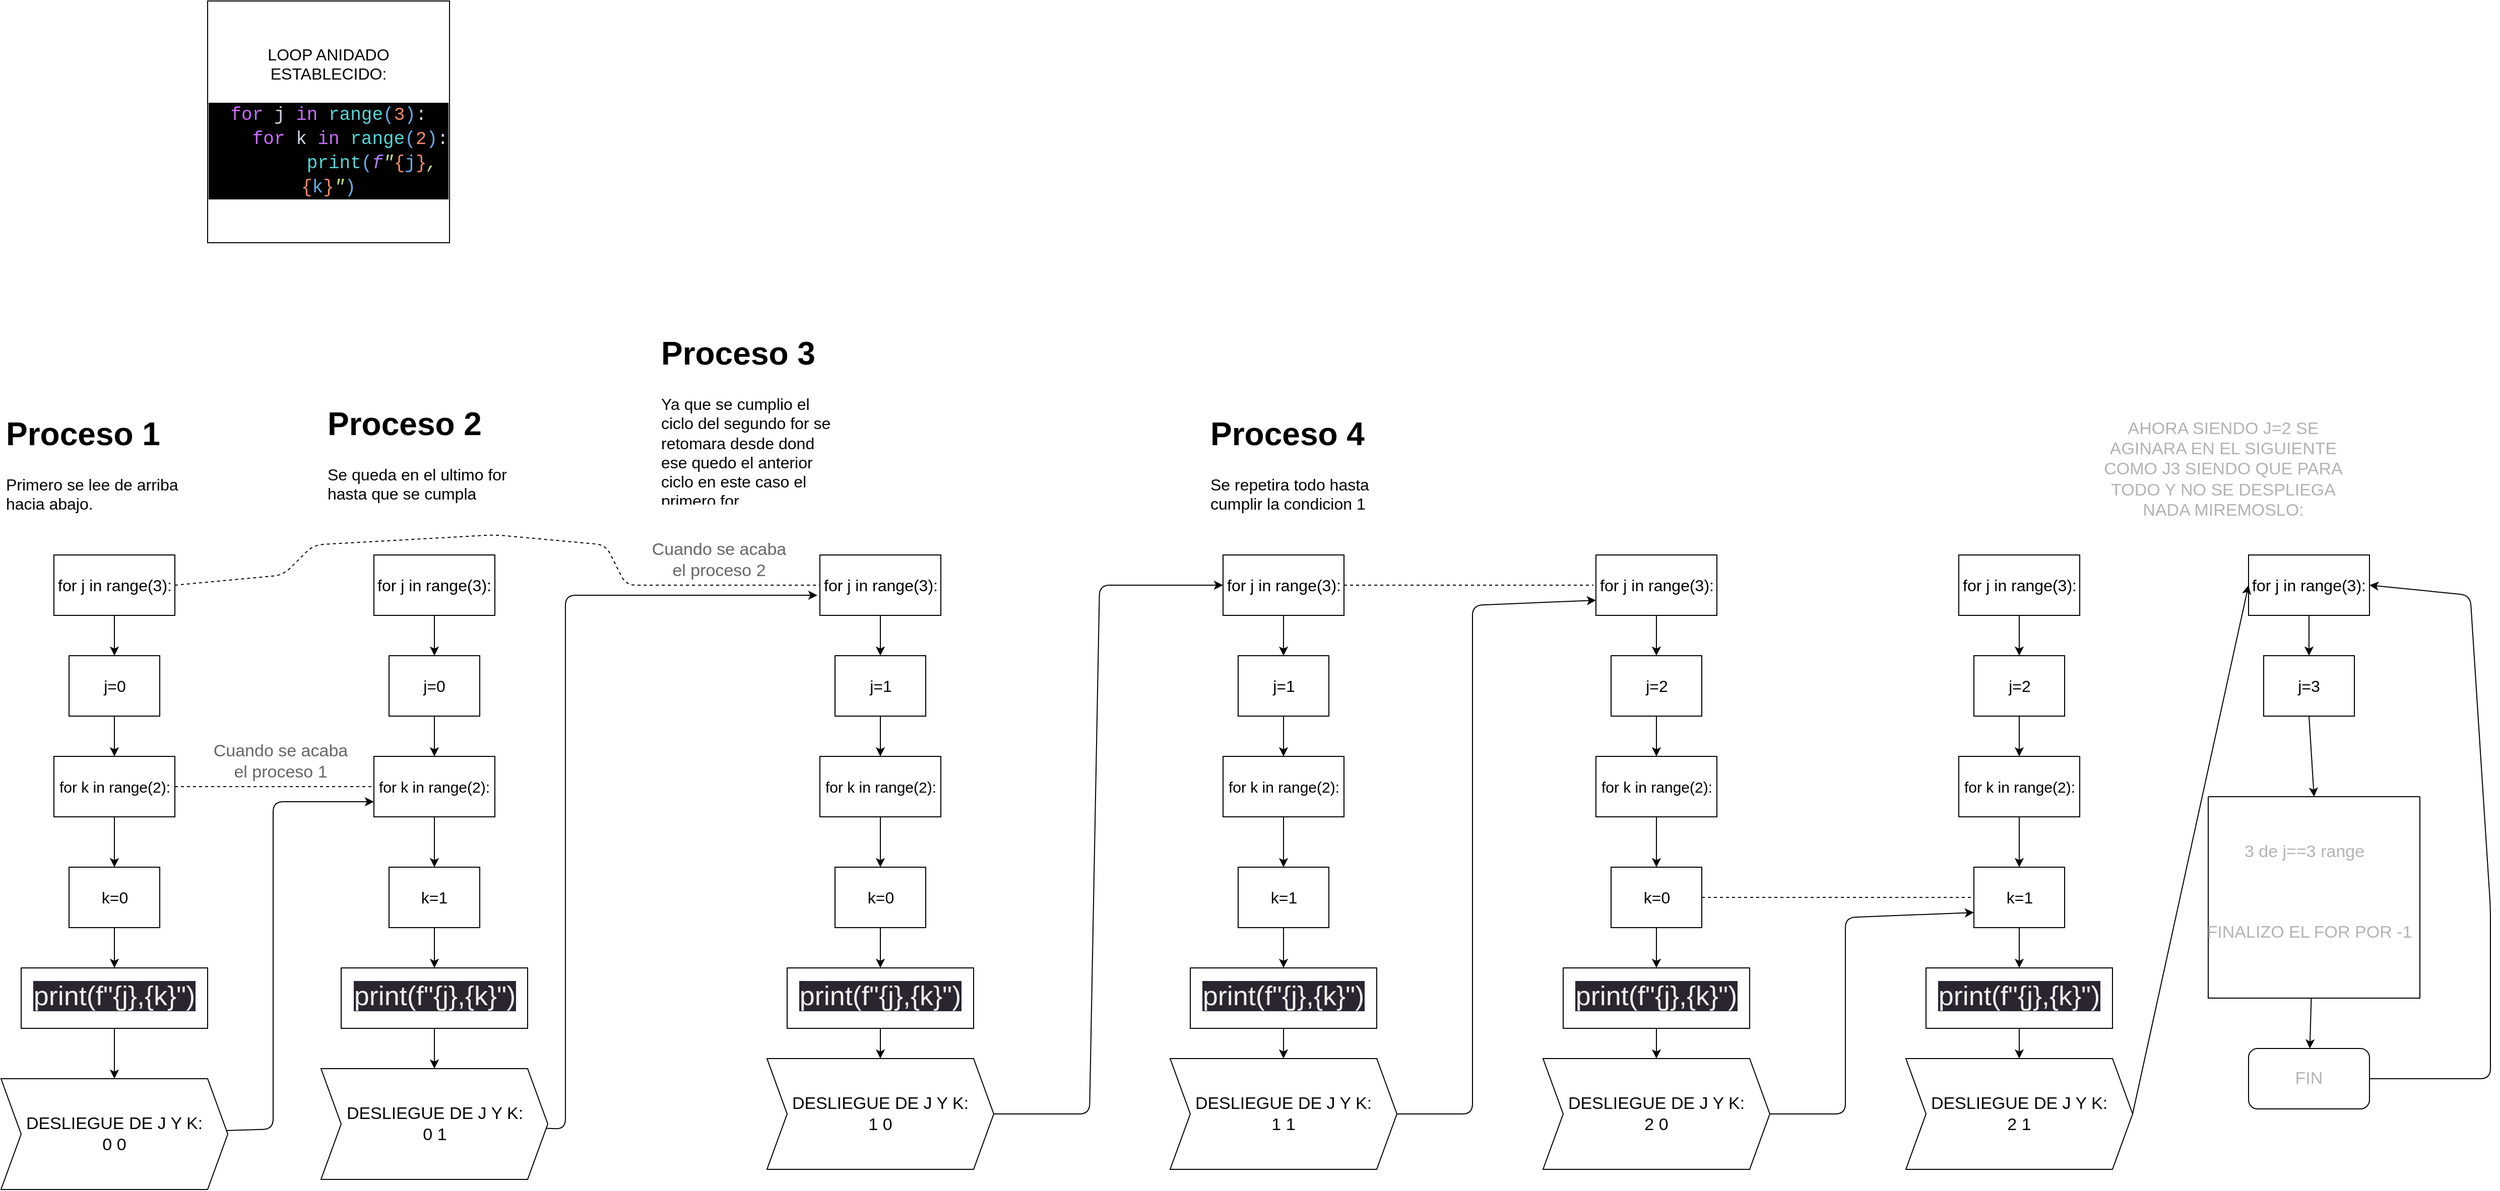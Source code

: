 <mxfile>
    <diagram id="XesADkU7Vc78DUeZVHDe" name="Página-1">
        <mxGraphModel dx="1268" dy="2216" grid="1" gridSize="10" guides="1" tooltips="1" connect="1" arrows="1" fold="1" page="1" pageScale="1" pageWidth="827" pageHeight="1169" math="0" shadow="0">
            <root>
                <mxCell id="0"/>
                <mxCell id="1" parent="0"/>
                <mxCell id="2" value="for j in range(3):" style="rounded=0;whiteSpace=wrap;html=1;fontSize=16;" parent="1" vertex="1">
                    <mxGeometry x="52.5" y="30" width="120" height="60" as="geometry"/>
                </mxCell>
                <mxCell id="3" value="for k in range(2):" style="rounded=0;whiteSpace=wrap;html=1;fontSize=15;" parent="1" vertex="1">
                    <mxGeometry x="52.5" y="230" width="120" height="60" as="geometry"/>
                </mxCell>
                <mxCell id="7" value="" style="endArrow=classic;html=1;fontSize=16;exitX=0.5;exitY=1;exitDx=0;exitDy=0;entryX=0.5;entryY=0;entryDx=0;entryDy=0;" parent="1" source="2" target="11" edge="1">
                    <mxGeometry width="50" height="50" relative="1" as="geometry">
                        <mxPoint x="150" y="250" as="sourcePoint"/>
                        <mxPoint x="200" y="200" as="targetPoint"/>
                    </mxGeometry>
                </mxCell>
                <mxCell id="8" value="" style="endArrow=classic;html=1;fontSize=16;exitX=0.5;exitY=1;exitDx=0;exitDy=0;entryX=0.5;entryY=0;entryDx=0;entryDy=0;" parent="1" source="3" target="12" edge="1">
                    <mxGeometry width="50" height="50" relative="1" as="geometry">
                        <mxPoint x="120" y="370" as="sourcePoint"/>
                        <mxPoint x="170" y="320" as="targetPoint"/>
                    </mxGeometry>
                </mxCell>
                <mxCell id="11" value="j=0" style="rounded=0;whiteSpace=wrap;html=1;fontSize=16;" parent="1" vertex="1">
                    <mxGeometry x="67.5" y="130" width="90" height="60" as="geometry"/>
                </mxCell>
                <mxCell id="12" value="k=0" style="rounded=0;whiteSpace=wrap;html=1;fontSize=16;" parent="1" vertex="1">
                    <mxGeometry x="67.5" y="340" width="90" height="60" as="geometry"/>
                </mxCell>
                <mxCell id="13" value="" style="endArrow=classic;html=1;fontSize=16;exitX=0.5;exitY=1;exitDx=0;exitDy=0;entryX=0.5;entryY=0;entryDx=0;entryDy=0;" parent="1" source="12" target="18" edge="1">
                    <mxGeometry width="50" height="50" relative="1" as="geometry">
                        <mxPoint x="120" y="490" as="sourcePoint"/>
                        <mxPoint x="95" y="440" as="targetPoint"/>
                        <Array as="points"/>
                    </mxGeometry>
                </mxCell>
                <mxCell id="14" value="" style="endArrow=classic;html=1;fontSize=16;exitX=0.5;exitY=1;exitDx=0;exitDy=0;entryX=0.5;entryY=0;entryDx=0;entryDy=0;" parent="1" source="11" target="3" edge="1">
                    <mxGeometry width="50" height="50" relative="1" as="geometry">
                        <mxPoint x="120" y="490" as="sourcePoint"/>
                        <mxPoint x="170" y="440" as="targetPoint"/>
                    </mxGeometry>
                </mxCell>
                <mxCell id="15" value="&lt;h1&gt;Proceso 1&lt;/h1&gt;&lt;p&gt;Primero se lee de arriba hacia abajo.&lt;/p&gt;" style="text;html=1;strokeColor=none;fillColor=none;spacing=5;spacingTop=-20;whiteSpace=wrap;overflow=hidden;rounded=0;fontSize=16;" parent="1" vertex="1">
                    <mxGeometry y="-120" width="190" height="120" as="geometry"/>
                </mxCell>
                <mxCell id="17" value="LOOP ANIDADO ESTABLECIDO:&lt;br&gt;&lt;br&gt;&lt;div style=&quot;color: rgb(206, 213, 229); background-color: rgb(0, 0, 0); font-family: &amp;quot;Terminess Nerd Font&amp;quot;, Consolas, &amp;quot;Courier New&amp;quot;, monospace; font-size: 18px; line-height: 24px;&quot;&gt;&lt;div&gt;&lt;span style=&quot;color: #cb6cfe;&quot;&gt;for&lt;/span&gt; j &lt;span style=&quot;color: #cb6cfe;&quot;&gt;in&lt;/span&gt; &lt;span style=&quot;color: #56d6d6;&quot;&gt;range&lt;/span&gt;&lt;span style=&quot;color: #61afef;&quot;&gt;(&lt;/span&gt;&lt;span style=&quot;color: #f78c6c;&quot;&gt;3&lt;/span&gt;&lt;span style=&quot;color: #61afef;&quot;&gt;)&lt;/span&gt;:&lt;/div&gt;&lt;div&gt;&amp;nbsp; &amp;nbsp; &lt;span style=&quot;color: #cb6cfe;&quot;&gt;for&lt;/span&gt; k &lt;span style=&quot;color: #cb6cfe;&quot;&gt;in&lt;/span&gt; &lt;span style=&quot;color: #56d6d6;&quot;&gt;range&lt;/span&gt;&lt;span style=&quot;color: #61afef;&quot;&gt;(&lt;/span&gt;&lt;span style=&quot;color: #f78c6c;&quot;&gt;2&lt;/span&gt;&lt;span style=&quot;color: #61afef;&quot;&gt;)&lt;/span&gt;:&lt;/div&gt;&lt;div&gt;&amp;nbsp; &amp;nbsp; &amp;nbsp; &amp;nbsp; &lt;span style=&quot;color: #56d6d6;&quot;&gt;print&lt;/span&gt;&lt;span style=&quot;color: #61afef;&quot;&gt;(&lt;/span&gt;&lt;span style=&quot;color: #ae81ff;font-style: italic;&quot;&gt;f&lt;/span&gt;&lt;span style=&quot;color: #c3e88d;font-style: italic;&quot;&gt;&quot;&lt;/span&gt;&lt;span style=&quot;color: #f78c6c;&quot;&gt;{&lt;/span&gt;&lt;span style=&quot;color: #61afef;&quot;&gt;j&lt;/span&gt;&lt;span style=&quot;color: #f78c6c;&quot;&gt;}&lt;/span&gt;&lt;span style=&quot;color: #c3e88d;font-style: italic;&quot;&gt;,&lt;/span&gt;&lt;span style=&quot;color: #f78c6c;&quot;&gt;{&lt;/span&gt;&lt;span style=&quot;color: #61afef;&quot;&gt;k&lt;/span&gt;&lt;span style=&quot;color: #f78c6c;&quot;&gt;}&lt;/span&gt;&lt;span style=&quot;color: #c3e88d;font-style: italic;&quot;&gt;&quot;&lt;/span&gt;&lt;span style=&quot;color: #61afef;&quot;&gt;)&lt;/span&gt;&lt;/div&gt;&lt;/div&gt;" style="whiteSpace=wrap;html=1;aspect=fixed;fontSize=16;" parent="1" vertex="1">
                    <mxGeometry x="205" y="-520" width="240" height="240" as="geometry"/>
                </mxCell>
                <mxCell id="23" style="edgeStyle=none;html=1;exitX=0.5;exitY=1;exitDx=0;exitDy=0;entryX=0.5;entryY=0;entryDx=0;entryDy=0;fontSize=17;" parent="1" source="18" target="22" edge="1">
                    <mxGeometry relative="1" as="geometry"/>
                </mxCell>
                <mxCell id="18" value="&#10;&lt;span style=&quot;color: rgb(240, 240, 240); font-family: Helvetica; font-size: 27px; font-style: normal; font-variant-ligatures: normal; font-variant-caps: normal; font-weight: 400; letter-spacing: normal; orphans: 2; text-indent: 0px; text-transform: none; widows: 2; word-spacing: 0px; -webkit-text-stroke-width: 0px; background-color: rgb(42, 37, 47); text-decoration-thickness: initial; text-decoration-style: initial; text-decoration-color: initial; float: none; display: inline !important;&quot;&gt;print(f&quot;{j},{k}&quot;)&lt;/span&gt;&#10;&#10;" style="rounded=0;whiteSpace=wrap;html=1;fontSize=27;align=center;verticalAlign=middle;spacingTop=28;" parent="1" vertex="1">
                    <mxGeometry x="20" y="440" width="185" height="60" as="geometry"/>
                </mxCell>
                <mxCell id="48" style="edgeStyle=none;html=1;fontSize=17;entryX=0;entryY=0.75;entryDx=0;entryDy=0;" parent="1" source="22" target="30" edge="1">
                    <mxGeometry relative="1" as="geometry">
                        <mxPoint x="250" y="595" as="targetPoint"/>
                        <Array as="points">
                            <mxPoint x="270" y="600"/>
                            <mxPoint x="270" y="570"/>
                            <mxPoint x="270" y="520"/>
                            <mxPoint x="270" y="440"/>
                            <mxPoint x="270" y="275"/>
                        </Array>
                    </mxGeometry>
                </mxCell>
                <mxCell id="22" value="DESLIEGUE DE J Y K:&lt;br style=&quot;font-size: 17px;&quot;&gt;0 0" style="shape=step;perimeter=stepPerimeter;whiteSpace=wrap;html=1;fixedSize=1;fontSize=17;" parent="1" vertex="1">
                    <mxGeometry y="550" width="225" height="110" as="geometry"/>
                </mxCell>
                <mxCell id="29" value="for j in range(3):" style="rounded=0;whiteSpace=wrap;html=1;fontSize=16;" parent="1" vertex="1">
                    <mxGeometry x="370" y="30" width="120" height="60" as="geometry"/>
                </mxCell>
                <mxCell id="30" value="for k in range(2):" style="rounded=0;whiteSpace=wrap;html=1;fontSize=15;" parent="1" vertex="1">
                    <mxGeometry x="370" y="230" width="120" height="60" as="geometry"/>
                </mxCell>
                <mxCell id="31" value="" style="endArrow=classic;html=1;fontSize=16;exitX=0.5;exitY=1;exitDx=0;exitDy=0;entryX=0.5;entryY=0;entryDx=0;entryDy=0;" parent="1" source="29" target="33" edge="1">
                    <mxGeometry width="50" height="50" relative="1" as="geometry">
                        <mxPoint x="467.5" y="250" as="sourcePoint"/>
                        <mxPoint x="517.5" y="200" as="targetPoint"/>
                    </mxGeometry>
                </mxCell>
                <mxCell id="32" value="" style="endArrow=classic;html=1;fontSize=16;exitX=0.5;exitY=1;exitDx=0;exitDy=0;entryX=0.5;entryY=0;entryDx=0;entryDy=0;" parent="1" source="30" target="34" edge="1">
                    <mxGeometry width="50" height="50" relative="1" as="geometry">
                        <mxPoint x="437.5" y="370" as="sourcePoint"/>
                        <mxPoint x="487.5" y="320" as="targetPoint"/>
                    </mxGeometry>
                </mxCell>
                <mxCell id="33" value="j=0" style="rounded=0;whiteSpace=wrap;html=1;fontSize=16;" parent="1" vertex="1">
                    <mxGeometry x="385" y="130" width="90" height="60" as="geometry"/>
                </mxCell>
                <mxCell id="34" value="k=1" style="rounded=0;whiteSpace=wrap;html=1;fontSize=16;" parent="1" vertex="1">
                    <mxGeometry x="385" y="340" width="90" height="60" as="geometry"/>
                </mxCell>
                <mxCell id="35" value="" style="endArrow=classic;html=1;fontSize=16;exitX=0.5;exitY=1;exitDx=0;exitDy=0;entryX=0.5;entryY=0;entryDx=0;entryDy=0;" parent="1" source="34" target="38" edge="1">
                    <mxGeometry width="50" height="50" relative="1" as="geometry">
                        <mxPoint x="437.5" y="490" as="sourcePoint"/>
                        <mxPoint x="412.5" y="440" as="targetPoint"/>
                        <Array as="points"/>
                    </mxGeometry>
                </mxCell>
                <mxCell id="36" value="" style="endArrow=classic;html=1;fontSize=16;exitX=0.5;exitY=1;exitDx=0;exitDy=0;entryX=0.5;entryY=0;entryDx=0;entryDy=0;" parent="1" source="33" target="30" edge="1">
                    <mxGeometry width="50" height="50" relative="1" as="geometry">
                        <mxPoint x="437.5" y="490" as="sourcePoint"/>
                        <mxPoint x="487.5" y="440" as="targetPoint"/>
                    </mxGeometry>
                </mxCell>
                <mxCell id="37" style="edgeStyle=none;html=1;exitX=0.5;exitY=1;exitDx=0;exitDy=0;entryX=0.5;entryY=0;entryDx=0;entryDy=0;fontSize=17;" parent="1" source="38" target="39" edge="1">
                    <mxGeometry relative="1" as="geometry"/>
                </mxCell>
                <mxCell id="38" value="&#10;&lt;span style=&quot;color: rgb(240, 240, 240); font-family: Helvetica; font-size: 27px; font-style: normal; font-variant-ligatures: normal; font-variant-caps: normal; font-weight: 400; letter-spacing: normal; orphans: 2; text-indent: 0px; text-transform: none; widows: 2; word-spacing: 0px; -webkit-text-stroke-width: 0px; background-color: rgb(42, 37, 47); text-decoration-thickness: initial; text-decoration-style: initial; text-decoration-color: initial; float: none; display: inline !important;&quot;&gt;print(f&quot;{j},{k}&quot;)&lt;/span&gt;&#10;&#10;" style="rounded=0;whiteSpace=wrap;html=1;fontSize=27;align=center;verticalAlign=middle;spacingTop=28;" parent="1" vertex="1">
                    <mxGeometry x="337.5" y="440" width="185" height="60" as="geometry"/>
                </mxCell>
                <mxCell id="61" style="edgeStyle=none;html=1;fontSize=17;fontColor=#666666;" parent="1" source="39" edge="1">
                    <mxGeometry relative="1" as="geometry">
                        <mxPoint x="810" y="70" as="targetPoint"/>
                        <Array as="points">
                            <mxPoint x="560" y="600"/>
                            <mxPoint x="560" y="70"/>
                        </Array>
                    </mxGeometry>
                </mxCell>
                <mxCell id="39" value="DESLIEGUE DE J Y K:&lt;br style=&quot;font-size: 17px;&quot;&gt;0 1" style="shape=step;perimeter=stepPerimeter;whiteSpace=wrap;html=1;fixedSize=1;fontSize=17;" parent="1" vertex="1">
                    <mxGeometry x="317.5" y="540" width="225" height="110" as="geometry"/>
                </mxCell>
                <mxCell id="40" value="&lt;h1&gt;Proceso 2&lt;/h1&gt;&lt;p&gt;Se queda en el ultimo for hasta que se cumpla&lt;/p&gt;" style="text;html=1;strokeColor=none;fillColor=none;spacing=5;spacingTop=-20;whiteSpace=wrap;overflow=hidden;rounded=0;fontSize=16;" parent="1" vertex="1">
                    <mxGeometry x="319" y="-130" width="190" height="120" as="geometry"/>
                </mxCell>
                <mxCell id="42" value="Cuando se acaba el proceso 1" style="text;html=1;strokeColor=none;fillColor=none;align=center;verticalAlign=middle;whiteSpace=wrap;rounded=0;fontSize=17;fontColor=#666666;" parent="1" vertex="1">
                    <mxGeometry x="205" y="220" width="145" height="30" as="geometry"/>
                </mxCell>
                <mxCell id="43" value="" style="endArrow=none;dashed=1;html=1;fontSize=17;exitX=1;exitY=0.5;exitDx=0;exitDy=0;entryX=0;entryY=0.5;entryDx=0;entryDy=0;" parent="1" source="3" target="30" edge="1">
                    <mxGeometry width="50" height="50" relative="1" as="geometry">
                        <mxPoint x="230" y="440" as="sourcePoint"/>
                        <mxPoint x="280" y="390" as="targetPoint"/>
                    </mxGeometry>
                </mxCell>
                <mxCell id="49" value="&lt;h1&gt;Proceso 3&lt;/h1&gt;&lt;p&gt;Ya que se cumplio el ciclo del segundo for se retomara desde dond ese quedo el anterior ciclo en este caso el primero for&lt;/p&gt;" style="text;html=1;strokeColor=none;fillColor=none;spacing=5;spacingTop=-20;whiteSpace=wrap;overflow=hidden;rounded=0;fontSize=16;" parent="1" vertex="1">
                    <mxGeometry x="650" y="-200" width="190" height="180" as="geometry"/>
                </mxCell>
                <mxCell id="50" value="for j in range(3):" style="rounded=0;whiteSpace=wrap;html=1;fontSize=16;" parent="1" vertex="1">
                    <mxGeometry x="812.5" y="30" width="120" height="60" as="geometry"/>
                </mxCell>
                <mxCell id="51" value="for k in range(2):" style="rounded=0;whiteSpace=wrap;html=1;fontSize=15;" parent="1" vertex="1">
                    <mxGeometry x="812.5" y="230" width="120" height="60" as="geometry"/>
                </mxCell>
                <mxCell id="52" value="" style="endArrow=classic;html=1;fontSize=16;exitX=0.5;exitY=1;exitDx=0;exitDy=0;entryX=0.5;entryY=0;entryDx=0;entryDy=0;" parent="1" source="50" target="54" edge="1">
                    <mxGeometry width="50" height="50" relative="1" as="geometry">
                        <mxPoint x="910" y="250" as="sourcePoint"/>
                        <mxPoint x="960" y="200" as="targetPoint"/>
                    </mxGeometry>
                </mxCell>
                <mxCell id="53" value="" style="endArrow=classic;html=1;fontSize=16;exitX=0.5;exitY=1;exitDx=0;exitDy=0;entryX=0.5;entryY=0;entryDx=0;entryDy=0;" parent="1" source="51" target="55" edge="1">
                    <mxGeometry width="50" height="50" relative="1" as="geometry">
                        <mxPoint x="880" y="370" as="sourcePoint"/>
                        <mxPoint x="930" y="320" as="targetPoint"/>
                    </mxGeometry>
                </mxCell>
                <mxCell id="54" value="j=1" style="rounded=0;whiteSpace=wrap;html=1;fontSize=16;" parent="1" vertex="1">
                    <mxGeometry x="827.5" y="130" width="90" height="60" as="geometry"/>
                </mxCell>
                <mxCell id="55" value="k=0" style="rounded=0;whiteSpace=wrap;html=1;fontSize=16;" parent="1" vertex="1">
                    <mxGeometry x="827.5" y="340" width="90" height="60" as="geometry"/>
                </mxCell>
                <mxCell id="56" value="" style="endArrow=classic;html=1;fontSize=16;exitX=0.5;exitY=1;exitDx=0;exitDy=0;entryX=0.5;entryY=0;entryDx=0;entryDy=0;" parent="1" source="55" target="59" edge="1">
                    <mxGeometry width="50" height="50" relative="1" as="geometry">
                        <mxPoint x="880" y="490" as="sourcePoint"/>
                        <mxPoint x="855" y="440" as="targetPoint"/>
                        <Array as="points"/>
                    </mxGeometry>
                </mxCell>
                <mxCell id="57" value="" style="endArrow=classic;html=1;fontSize=16;exitX=0.5;exitY=1;exitDx=0;exitDy=0;entryX=0.5;entryY=0;entryDx=0;entryDy=0;" parent="1" source="54" target="51" edge="1">
                    <mxGeometry width="50" height="50" relative="1" as="geometry">
                        <mxPoint x="880" y="490" as="sourcePoint"/>
                        <mxPoint x="930" y="440" as="targetPoint"/>
                    </mxGeometry>
                </mxCell>
                <mxCell id="58" style="edgeStyle=none;html=1;exitX=0.5;exitY=1;exitDx=0;exitDy=0;entryX=0.5;entryY=0;entryDx=0;entryDy=0;fontSize=17;" parent="1" source="59" target="60" edge="1">
                    <mxGeometry relative="1" as="geometry"/>
                </mxCell>
                <mxCell id="59" value="&#10;&lt;span style=&quot;color: rgb(240, 240, 240); font-family: Helvetica; font-size: 27px; font-style: normal; font-variant-ligatures: normal; font-variant-caps: normal; font-weight: 400; letter-spacing: normal; orphans: 2; text-indent: 0px; text-transform: none; widows: 2; word-spacing: 0px; -webkit-text-stroke-width: 0px; background-color: rgb(42, 37, 47); text-decoration-thickness: initial; text-decoration-style: initial; text-decoration-color: initial; float: none; display: inline !important;&quot;&gt;print(f&quot;{j},{k}&quot;)&lt;/span&gt;&#10;&#10;" style="rounded=0;whiteSpace=wrap;html=1;fontSize=27;align=center;verticalAlign=middle;spacingTop=28;" parent="1" vertex="1">
                    <mxGeometry x="780" y="440" width="185" height="60" as="geometry"/>
                </mxCell>
                <mxCell id="77" style="edgeStyle=none;html=1;exitX=1;exitY=0.5;exitDx=0;exitDy=0;fontSize=17;fontColor=#666666;entryX=0;entryY=0.5;entryDx=0;entryDy=0;" parent="1" source="60" target="65" edge="1">
                    <mxGeometry relative="1" as="geometry">
                        <mxPoint x="1070" y="585.333" as="targetPoint"/>
                        <Array as="points">
                            <mxPoint x="1080" y="585"/>
                            <mxPoint x="1090" y="60"/>
                        </Array>
                    </mxGeometry>
                </mxCell>
                <mxCell id="60" value="DESLIEGUE DE J Y K:&lt;br style=&quot;font-size: 17px;&quot;&gt;1 0" style="shape=step;perimeter=stepPerimeter;whiteSpace=wrap;html=1;fixedSize=1;fontSize=17;" parent="1" vertex="1">
                    <mxGeometry x="760" y="530" width="225" height="110" as="geometry"/>
                </mxCell>
                <mxCell id="63" value="Cuando se acaba el proceso 2" style="text;html=1;strokeColor=none;fillColor=none;align=center;verticalAlign=middle;whiteSpace=wrap;rounded=0;fontSize=17;fontColor=#666666;" parent="1" vertex="1">
                    <mxGeometry x="640" y="20" width="145" height="30" as="geometry"/>
                </mxCell>
                <mxCell id="64" value="" style="endArrow=none;dashed=1;html=1;fontSize=17;fontColor=#666666;exitX=1;exitY=0.5;exitDx=0;exitDy=0;entryX=0;entryY=0.5;entryDx=0;entryDy=0;" parent="1" source="2" target="50" edge="1">
                    <mxGeometry width="50" height="50" relative="1" as="geometry">
                        <mxPoint x="320" y="90" as="sourcePoint"/>
                        <mxPoint x="320" y="60" as="targetPoint"/>
                        <Array as="points">
                            <mxPoint x="280" y="50"/>
                            <mxPoint x="310" y="20"/>
                            <mxPoint x="490" y="10"/>
                            <mxPoint x="600" y="20"/>
                            <mxPoint x="620" y="60"/>
                        </Array>
                    </mxGeometry>
                </mxCell>
                <mxCell id="65" value="for j in range(3):" style="rounded=0;whiteSpace=wrap;html=1;fontSize=16;" parent="1" vertex="1">
                    <mxGeometry x="1212.5" y="30" width="120" height="60" as="geometry"/>
                </mxCell>
                <mxCell id="66" value="for k in range(2):" style="rounded=0;whiteSpace=wrap;html=1;fontSize=15;" parent="1" vertex="1">
                    <mxGeometry x="1212.5" y="230" width="120" height="60" as="geometry"/>
                </mxCell>
                <mxCell id="67" value="" style="endArrow=classic;html=1;fontSize=16;exitX=0.5;exitY=1;exitDx=0;exitDy=0;entryX=0.5;entryY=0;entryDx=0;entryDy=0;" parent="1" source="65" target="69" edge="1">
                    <mxGeometry width="50" height="50" relative="1" as="geometry">
                        <mxPoint x="1310" y="250" as="sourcePoint"/>
                        <mxPoint x="1360" y="200" as="targetPoint"/>
                    </mxGeometry>
                </mxCell>
                <mxCell id="68" value="" style="endArrow=classic;html=1;fontSize=16;exitX=0.5;exitY=1;exitDx=0;exitDy=0;entryX=0.5;entryY=0;entryDx=0;entryDy=0;" parent="1" source="66" target="70" edge="1">
                    <mxGeometry width="50" height="50" relative="1" as="geometry">
                        <mxPoint x="1280" y="370" as="sourcePoint"/>
                        <mxPoint x="1330" y="320" as="targetPoint"/>
                    </mxGeometry>
                </mxCell>
                <mxCell id="69" value="j=1" style="rounded=0;whiteSpace=wrap;html=1;fontSize=16;" parent="1" vertex="1">
                    <mxGeometry x="1227.5" y="130" width="90" height="60" as="geometry"/>
                </mxCell>
                <mxCell id="70" value="k=1" style="rounded=0;whiteSpace=wrap;html=1;fontSize=16;" parent="1" vertex="1">
                    <mxGeometry x="1227.5" y="340" width="90" height="60" as="geometry"/>
                </mxCell>
                <mxCell id="71" value="" style="endArrow=classic;html=1;fontSize=16;exitX=0.5;exitY=1;exitDx=0;exitDy=0;entryX=0.5;entryY=0;entryDx=0;entryDy=0;" parent="1" source="70" target="74" edge="1">
                    <mxGeometry width="50" height="50" relative="1" as="geometry">
                        <mxPoint x="1280" y="490" as="sourcePoint"/>
                        <mxPoint x="1255" y="440" as="targetPoint"/>
                        <Array as="points"/>
                    </mxGeometry>
                </mxCell>
                <mxCell id="72" value="" style="endArrow=classic;html=1;fontSize=16;exitX=0.5;exitY=1;exitDx=0;exitDy=0;entryX=0.5;entryY=0;entryDx=0;entryDy=0;" parent="1" source="69" target="66" edge="1">
                    <mxGeometry width="50" height="50" relative="1" as="geometry">
                        <mxPoint x="1280" y="490" as="sourcePoint"/>
                        <mxPoint x="1330" y="440" as="targetPoint"/>
                    </mxGeometry>
                </mxCell>
                <mxCell id="73" style="edgeStyle=none;html=1;exitX=0.5;exitY=1;exitDx=0;exitDy=0;entryX=0.5;entryY=0;entryDx=0;entryDy=0;fontSize=17;" parent="1" source="74" target="75" edge="1">
                    <mxGeometry relative="1" as="geometry"/>
                </mxCell>
                <mxCell id="74" value="&#10;&lt;span style=&quot;color: rgb(240, 240, 240); font-family: Helvetica; font-size: 27px; font-style: normal; font-variant-ligatures: normal; font-variant-caps: normal; font-weight: 400; letter-spacing: normal; orphans: 2; text-indent: 0px; text-transform: none; widows: 2; word-spacing: 0px; -webkit-text-stroke-width: 0px; background-color: rgb(42, 37, 47); text-decoration-thickness: initial; text-decoration-style: initial; text-decoration-color: initial; float: none; display: inline !important;&quot;&gt;print(f&quot;{j},{k}&quot;)&lt;/span&gt;&#10;&#10;" style="rounded=0;whiteSpace=wrap;html=1;fontSize=27;align=center;verticalAlign=middle;spacingTop=28;" parent="1" vertex="1">
                    <mxGeometry x="1180" y="440" width="185" height="60" as="geometry"/>
                </mxCell>
                <mxCell id="91" style="edgeStyle=none;html=1;exitX=1;exitY=0.5;exitDx=0;exitDy=0;entryX=0;entryY=0.75;entryDx=0;entryDy=0;fontSize=17;fontColor=#666666;" parent="1" source="75" target="78" edge="1">
                    <mxGeometry relative="1" as="geometry">
                        <Array as="points">
                            <mxPoint x="1460" y="585"/>
                            <mxPoint x="1460" y="80"/>
                        </Array>
                    </mxGeometry>
                </mxCell>
                <mxCell id="75" value="DESLIEGUE DE J Y K:&lt;br style=&quot;font-size: 17px;&quot;&gt;1 1" style="shape=step;perimeter=stepPerimeter;whiteSpace=wrap;html=1;fixedSize=1;fontSize=17;" parent="1" vertex="1">
                    <mxGeometry x="1160" y="530" width="225" height="110" as="geometry"/>
                </mxCell>
                <mxCell id="76" value="&lt;h1&gt;Proceso 4&lt;/h1&gt;&lt;p&gt;Se repetira todo hasta cumplir la condicion 1&lt;/p&gt;" style="text;html=1;strokeColor=none;fillColor=none;spacing=5;spacingTop=-20;whiteSpace=wrap;overflow=hidden;rounded=0;fontSize=16;" parent="1" vertex="1">
                    <mxGeometry x="1195" y="-120" width="190" height="120" as="geometry"/>
                </mxCell>
                <mxCell id="78" value="for j in range(3):" style="rounded=0;whiteSpace=wrap;html=1;fontSize=16;" parent="1" vertex="1">
                    <mxGeometry x="1582.5" y="30" width="120" height="60" as="geometry"/>
                </mxCell>
                <mxCell id="79" value="for k in range(2):" style="rounded=0;whiteSpace=wrap;html=1;fontSize=15;" parent="1" vertex="1">
                    <mxGeometry x="1582.5" y="230" width="120" height="60" as="geometry"/>
                </mxCell>
                <mxCell id="80" value="" style="endArrow=classic;html=1;fontSize=16;exitX=0.5;exitY=1;exitDx=0;exitDy=0;entryX=0.5;entryY=0;entryDx=0;entryDy=0;" parent="1" source="78" target="82" edge="1">
                    <mxGeometry width="50" height="50" relative="1" as="geometry">
                        <mxPoint x="1680" y="250" as="sourcePoint"/>
                        <mxPoint x="1730" y="200" as="targetPoint"/>
                    </mxGeometry>
                </mxCell>
                <mxCell id="81" value="" style="endArrow=classic;html=1;fontSize=16;exitX=0.5;exitY=1;exitDx=0;exitDy=0;entryX=0.5;entryY=0;entryDx=0;entryDy=0;" parent="1" source="79" target="83" edge="1">
                    <mxGeometry width="50" height="50" relative="1" as="geometry">
                        <mxPoint x="1650" y="370" as="sourcePoint"/>
                        <mxPoint x="1700" y="320" as="targetPoint"/>
                    </mxGeometry>
                </mxCell>
                <mxCell id="82" value="j=2" style="rounded=0;whiteSpace=wrap;html=1;fontSize=16;" parent="1" vertex="1">
                    <mxGeometry x="1597.5" y="130" width="90" height="60" as="geometry"/>
                </mxCell>
                <mxCell id="83" value="k=0" style="rounded=0;whiteSpace=wrap;html=1;fontSize=16;" parent="1" vertex="1">
                    <mxGeometry x="1597.5" y="340" width="90" height="60" as="geometry"/>
                </mxCell>
                <mxCell id="84" value="" style="endArrow=classic;html=1;fontSize=16;exitX=0.5;exitY=1;exitDx=0;exitDy=0;entryX=0.5;entryY=0;entryDx=0;entryDy=0;" parent="1" source="83" target="87" edge="1">
                    <mxGeometry width="50" height="50" relative="1" as="geometry">
                        <mxPoint x="1650" y="490" as="sourcePoint"/>
                        <mxPoint x="1625" y="440" as="targetPoint"/>
                        <Array as="points"/>
                    </mxGeometry>
                </mxCell>
                <mxCell id="85" value="" style="endArrow=classic;html=1;fontSize=16;exitX=0.5;exitY=1;exitDx=0;exitDy=0;entryX=0.5;entryY=0;entryDx=0;entryDy=0;" parent="1" source="82" target="79" edge="1">
                    <mxGeometry width="50" height="50" relative="1" as="geometry">
                        <mxPoint x="1650" y="490" as="sourcePoint"/>
                        <mxPoint x="1700" y="440" as="targetPoint"/>
                    </mxGeometry>
                </mxCell>
                <mxCell id="86" style="edgeStyle=none;html=1;exitX=0.5;exitY=1;exitDx=0;exitDy=0;entryX=0.5;entryY=0;entryDx=0;entryDy=0;fontSize=17;" parent="1" source="87" target="88" edge="1">
                    <mxGeometry relative="1" as="geometry"/>
                </mxCell>
                <mxCell id="87" value="&#10;&lt;span style=&quot;color: rgb(240, 240, 240); font-family: Helvetica; font-size: 27px; font-style: normal; font-variant-ligatures: normal; font-variant-caps: normal; font-weight: 400; letter-spacing: normal; orphans: 2; text-indent: 0px; text-transform: none; widows: 2; word-spacing: 0px; -webkit-text-stroke-width: 0px; background-color: rgb(42, 37, 47); text-decoration-thickness: initial; text-decoration-style: initial; text-decoration-color: initial; float: none; display: inline !important;&quot;&gt;print(f&quot;{j},{k}&quot;)&lt;/span&gt;&#10;&#10;" style="rounded=0;whiteSpace=wrap;html=1;fontSize=27;align=center;verticalAlign=middle;spacingTop=28;" parent="1" vertex="1">
                    <mxGeometry x="1550" y="440" width="185" height="60" as="geometry"/>
                </mxCell>
                <mxCell id="88" value="DESLIEGUE DE J Y K:&lt;br style=&quot;font-size: 17px;&quot;&gt;2 0" style="shape=step;perimeter=stepPerimeter;whiteSpace=wrap;html=1;fixedSize=1;fontSize=17;" parent="1" vertex="1">
                    <mxGeometry x="1530" y="530" width="225" height="110" as="geometry"/>
                </mxCell>
                <mxCell id="89" value="" style="endArrow=none;dashed=1;html=1;fontSize=17;fontColor=#666666;exitX=1;exitY=0.5;exitDx=0;exitDy=0;" parent="1" source="65" edge="1">
                    <mxGeometry width="50" height="50" relative="1" as="geometry">
                        <mxPoint x="1400" y="290" as="sourcePoint"/>
                        <mxPoint x="1580" y="60" as="targetPoint"/>
                    </mxGeometry>
                </mxCell>
                <mxCell id="94" value="for j in range(3):" style="rounded=0;whiteSpace=wrap;html=1;fontSize=16;" parent="1" vertex="1">
                    <mxGeometry x="1942.5" y="30" width="120" height="60" as="geometry"/>
                </mxCell>
                <mxCell id="95" value="for k in range(2):" style="rounded=0;whiteSpace=wrap;html=1;fontSize=15;" parent="1" vertex="1">
                    <mxGeometry x="1942.5" y="230" width="120" height="60" as="geometry"/>
                </mxCell>
                <mxCell id="96" value="" style="endArrow=classic;html=1;fontSize=16;exitX=0.5;exitY=1;exitDx=0;exitDy=0;entryX=0.5;entryY=0;entryDx=0;entryDy=0;" parent="1" source="94" target="98" edge="1">
                    <mxGeometry width="50" height="50" relative="1" as="geometry">
                        <mxPoint x="2040" y="250" as="sourcePoint"/>
                        <mxPoint x="2090" y="200" as="targetPoint"/>
                    </mxGeometry>
                </mxCell>
                <mxCell id="97" value="" style="endArrow=classic;html=1;fontSize=16;exitX=0.5;exitY=1;exitDx=0;exitDy=0;entryX=0.5;entryY=0;entryDx=0;entryDy=0;" parent="1" source="95" target="99" edge="1">
                    <mxGeometry width="50" height="50" relative="1" as="geometry">
                        <mxPoint x="2010" y="370" as="sourcePoint"/>
                        <mxPoint x="2060" y="320" as="targetPoint"/>
                    </mxGeometry>
                </mxCell>
                <mxCell id="98" value="j=2" style="rounded=0;whiteSpace=wrap;html=1;fontSize=16;" parent="1" vertex="1">
                    <mxGeometry x="1957.5" y="130" width="90" height="60" as="geometry"/>
                </mxCell>
                <mxCell id="99" value="k=1" style="rounded=0;whiteSpace=wrap;html=1;fontSize=16;" parent="1" vertex="1">
                    <mxGeometry x="1957.5" y="340" width="90" height="60" as="geometry"/>
                </mxCell>
                <mxCell id="100" value="" style="endArrow=classic;html=1;fontSize=16;exitX=0.5;exitY=1;exitDx=0;exitDy=0;entryX=0.5;entryY=0;entryDx=0;entryDy=0;" parent="1" source="99" target="103" edge="1">
                    <mxGeometry width="50" height="50" relative="1" as="geometry">
                        <mxPoint x="2010" y="490" as="sourcePoint"/>
                        <mxPoint x="1985" y="440" as="targetPoint"/>
                        <Array as="points"/>
                    </mxGeometry>
                </mxCell>
                <mxCell id="101" value="" style="endArrow=classic;html=1;fontSize=16;exitX=0.5;exitY=1;exitDx=0;exitDy=0;entryX=0.5;entryY=0;entryDx=0;entryDy=0;" parent="1" source="98" target="95" edge="1">
                    <mxGeometry width="50" height="50" relative="1" as="geometry">
                        <mxPoint x="2010" y="490" as="sourcePoint"/>
                        <mxPoint x="2060" y="440" as="targetPoint"/>
                    </mxGeometry>
                </mxCell>
                <mxCell id="102" style="edgeStyle=none;html=1;exitX=0.5;exitY=1;exitDx=0;exitDy=0;entryX=0.5;entryY=0;entryDx=0;entryDy=0;fontSize=17;" parent="1" source="103" target="104" edge="1">
                    <mxGeometry relative="1" as="geometry"/>
                </mxCell>
                <mxCell id="103" value="&#10;&lt;span style=&quot;color: rgb(240, 240, 240); font-family: Helvetica; font-size: 27px; font-style: normal; font-variant-ligatures: normal; font-variant-caps: normal; font-weight: 400; letter-spacing: normal; orphans: 2; text-indent: 0px; text-transform: none; widows: 2; word-spacing: 0px; -webkit-text-stroke-width: 0px; background-color: rgb(42, 37, 47); text-decoration-thickness: initial; text-decoration-style: initial; text-decoration-color: initial; float: none; display: inline !important;&quot;&gt;print(f&quot;{j},{k}&quot;)&lt;/span&gt;&#10;&#10;" style="rounded=0;whiteSpace=wrap;html=1;fontSize=27;align=center;verticalAlign=middle;spacingTop=28;" parent="1" vertex="1">
                    <mxGeometry x="1910" y="440" width="185" height="60" as="geometry"/>
                </mxCell>
                <mxCell id="104" value="DESLIEGUE DE J Y K:&lt;br style=&quot;font-size: 17px;&quot;&gt;2 1" style="shape=step;perimeter=stepPerimeter;whiteSpace=wrap;html=1;fixedSize=1;fontSize=17;" parent="1" vertex="1">
                    <mxGeometry x="1890" y="530" width="225" height="110" as="geometry"/>
                </mxCell>
                <mxCell id="105" value="" style="endArrow=none;dashed=1;html=1;fontSize=17;fontColor=#B3B3B3;exitX=1;exitY=0.5;exitDx=0;exitDy=0;entryX=0;entryY=0.5;entryDx=0;entryDy=0;" parent="1" source="83" target="99" edge="1">
                    <mxGeometry width="50" height="50" relative="1" as="geometry">
                        <mxPoint x="1810" y="410" as="sourcePoint"/>
                        <mxPoint x="1860" y="360" as="targetPoint"/>
                    </mxGeometry>
                </mxCell>
                <mxCell id="106" value="" style="endArrow=classic;html=1;fontSize=17;fontColor=#B3B3B3;exitX=1;exitY=0.5;exitDx=0;exitDy=0;entryX=0;entryY=0.75;entryDx=0;entryDy=0;" parent="1" source="88" target="99" edge="1">
                    <mxGeometry width="50" height="50" relative="1" as="geometry">
                        <mxPoint x="1810" y="600" as="sourcePoint"/>
                        <mxPoint x="1860" y="550" as="targetPoint"/>
                        <Array as="points">
                            <mxPoint x="1830" y="585"/>
                            <mxPoint x="1830" y="390"/>
                        </Array>
                    </mxGeometry>
                </mxCell>
                <mxCell id="107" value="AHORA SIENDO J=2 SE AGINARA EN EL SIGUIENTE COMO J3 SIENDO QUE PARA TODO Y NO SE DESPLIEGA NADA MIREMOSLO:" style="text;html=1;strokeColor=none;fillColor=none;align=center;verticalAlign=middle;whiteSpace=wrap;rounded=0;fontSize=17;fontColor=#B3B3B3;" parent="1" vertex="1">
                    <mxGeometry x="2080" y="-110" width="250" height="110" as="geometry"/>
                </mxCell>
                <mxCell id="108" value="for j in range(3):" style="rounded=0;whiteSpace=wrap;html=1;fontSize=16;" parent="1" vertex="1">
                    <mxGeometry x="2230" y="30" width="120" height="60" as="geometry"/>
                </mxCell>
                <mxCell id="109" value="" style="endArrow=classic;html=1;fontSize=16;exitX=0.5;exitY=1;exitDx=0;exitDy=0;entryX=0.5;entryY=0;entryDx=0;entryDy=0;" parent="1" source="108" target="110" edge="1">
                    <mxGeometry width="50" height="50" relative="1" as="geometry">
                        <mxPoint x="2327.5" y="250" as="sourcePoint"/>
                        <mxPoint x="2377.5" y="200" as="targetPoint"/>
                    </mxGeometry>
                </mxCell>
                <mxCell id="110" value="j=3" style="rounded=0;whiteSpace=wrap;html=1;fontSize=16;" parent="1" vertex="1">
                    <mxGeometry x="2245" y="130" width="90" height="60" as="geometry"/>
                </mxCell>
                <mxCell id="111" value="" style="endArrow=classic;html=1;fontSize=17;fontColor=#B3B3B3;exitX=1;exitY=0.5;exitDx=0;exitDy=0;entryX=0;entryY=0.5;entryDx=0;entryDy=0;" parent="1" source="104" target="108" edge="1">
                    <mxGeometry width="50" height="50" relative="1" as="geometry">
                        <mxPoint x="2050" y="710" as="sourcePoint"/>
                        <mxPoint x="2100" y="660" as="targetPoint"/>
                    </mxGeometry>
                </mxCell>
                <mxCell id="117" style="edgeStyle=none;html=1;fontSize=17;fontColor=#B3B3B3;" parent="1" source="112" target="115" edge="1">
                    <mxGeometry relative="1" as="geometry"/>
                </mxCell>
                <mxCell id="112" value="" style="swimlane;startSize=0;fontSize=17;fontColor=#B3B3B3;" parent="1" vertex="1">
                    <mxGeometry x="2190" y="270" width="210" height="200" as="geometry"/>
                </mxCell>
                <mxCell id="113" value="3 de j==3 range" style="text;html=1;align=center;verticalAlign=middle;resizable=0;points=[];autosize=1;strokeColor=none;fillColor=none;fontSize=17;fontColor=#B3B3B3;" parent="112" vertex="1">
                    <mxGeometry x="25" y="40" width="140" height="30" as="geometry"/>
                </mxCell>
                <mxCell id="114" value="FINALIZO EL FOR POR -1" style="text;html=1;align=center;verticalAlign=middle;resizable=0;points=[];autosize=1;strokeColor=none;fillColor=none;fontSize=17;fontColor=#B3B3B3;" parent="112" vertex="1">
                    <mxGeometry x="-10" y="120" width="220" height="30" as="geometry"/>
                </mxCell>
                <mxCell id="118" style="edgeStyle=none;html=1;fontSize=17;fontColor=#B3B3B3;entryX=1;entryY=0.5;entryDx=0;entryDy=0;" parent="1" source="115" target="108" edge="1">
                    <mxGeometry relative="1" as="geometry">
                        <mxPoint x="2450" y="550" as="targetPoint"/>
                        <Array as="points">
                            <mxPoint x="2470" y="550"/>
                            <mxPoint x="2470" y="380"/>
                            <mxPoint x="2450" y="70"/>
                        </Array>
                    </mxGeometry>
                </mxCell>
                <mxCell id="115" value="FIN" style="rounded=1;whiteSpace=wrap;html=1;fontSize=17;fontColor=#B3B3B3;" parent="1" vertex="1">
                    <mxGeometry x="2230" y="520" width="120" height="60" as="geometry"/>
                </mxCell>
                <mxCell id="116" value="" style="endArrow=classic;html=1;fontSize=17;fontColor=#B3B3B3;exitX=0.5;exitY=1;exitDx=0;exitDy=0;entryX=0.5;entryY=0;entryDx=0;entryDy=0;" parent="1" source="110" target="112" edge="1">
                    <mxGeometry width="50" height="50" relative="1" as="geometry">
                        <mxPoint x="2310" y="250" as="sourcePoint"/>
                        <mxPoint x="2360" y="200" as="targetPoint"/>
                    </mxGeometry>
                </mxCell>
            </root>
        </mxGraphModel>
    </diagram>
</mxfile>